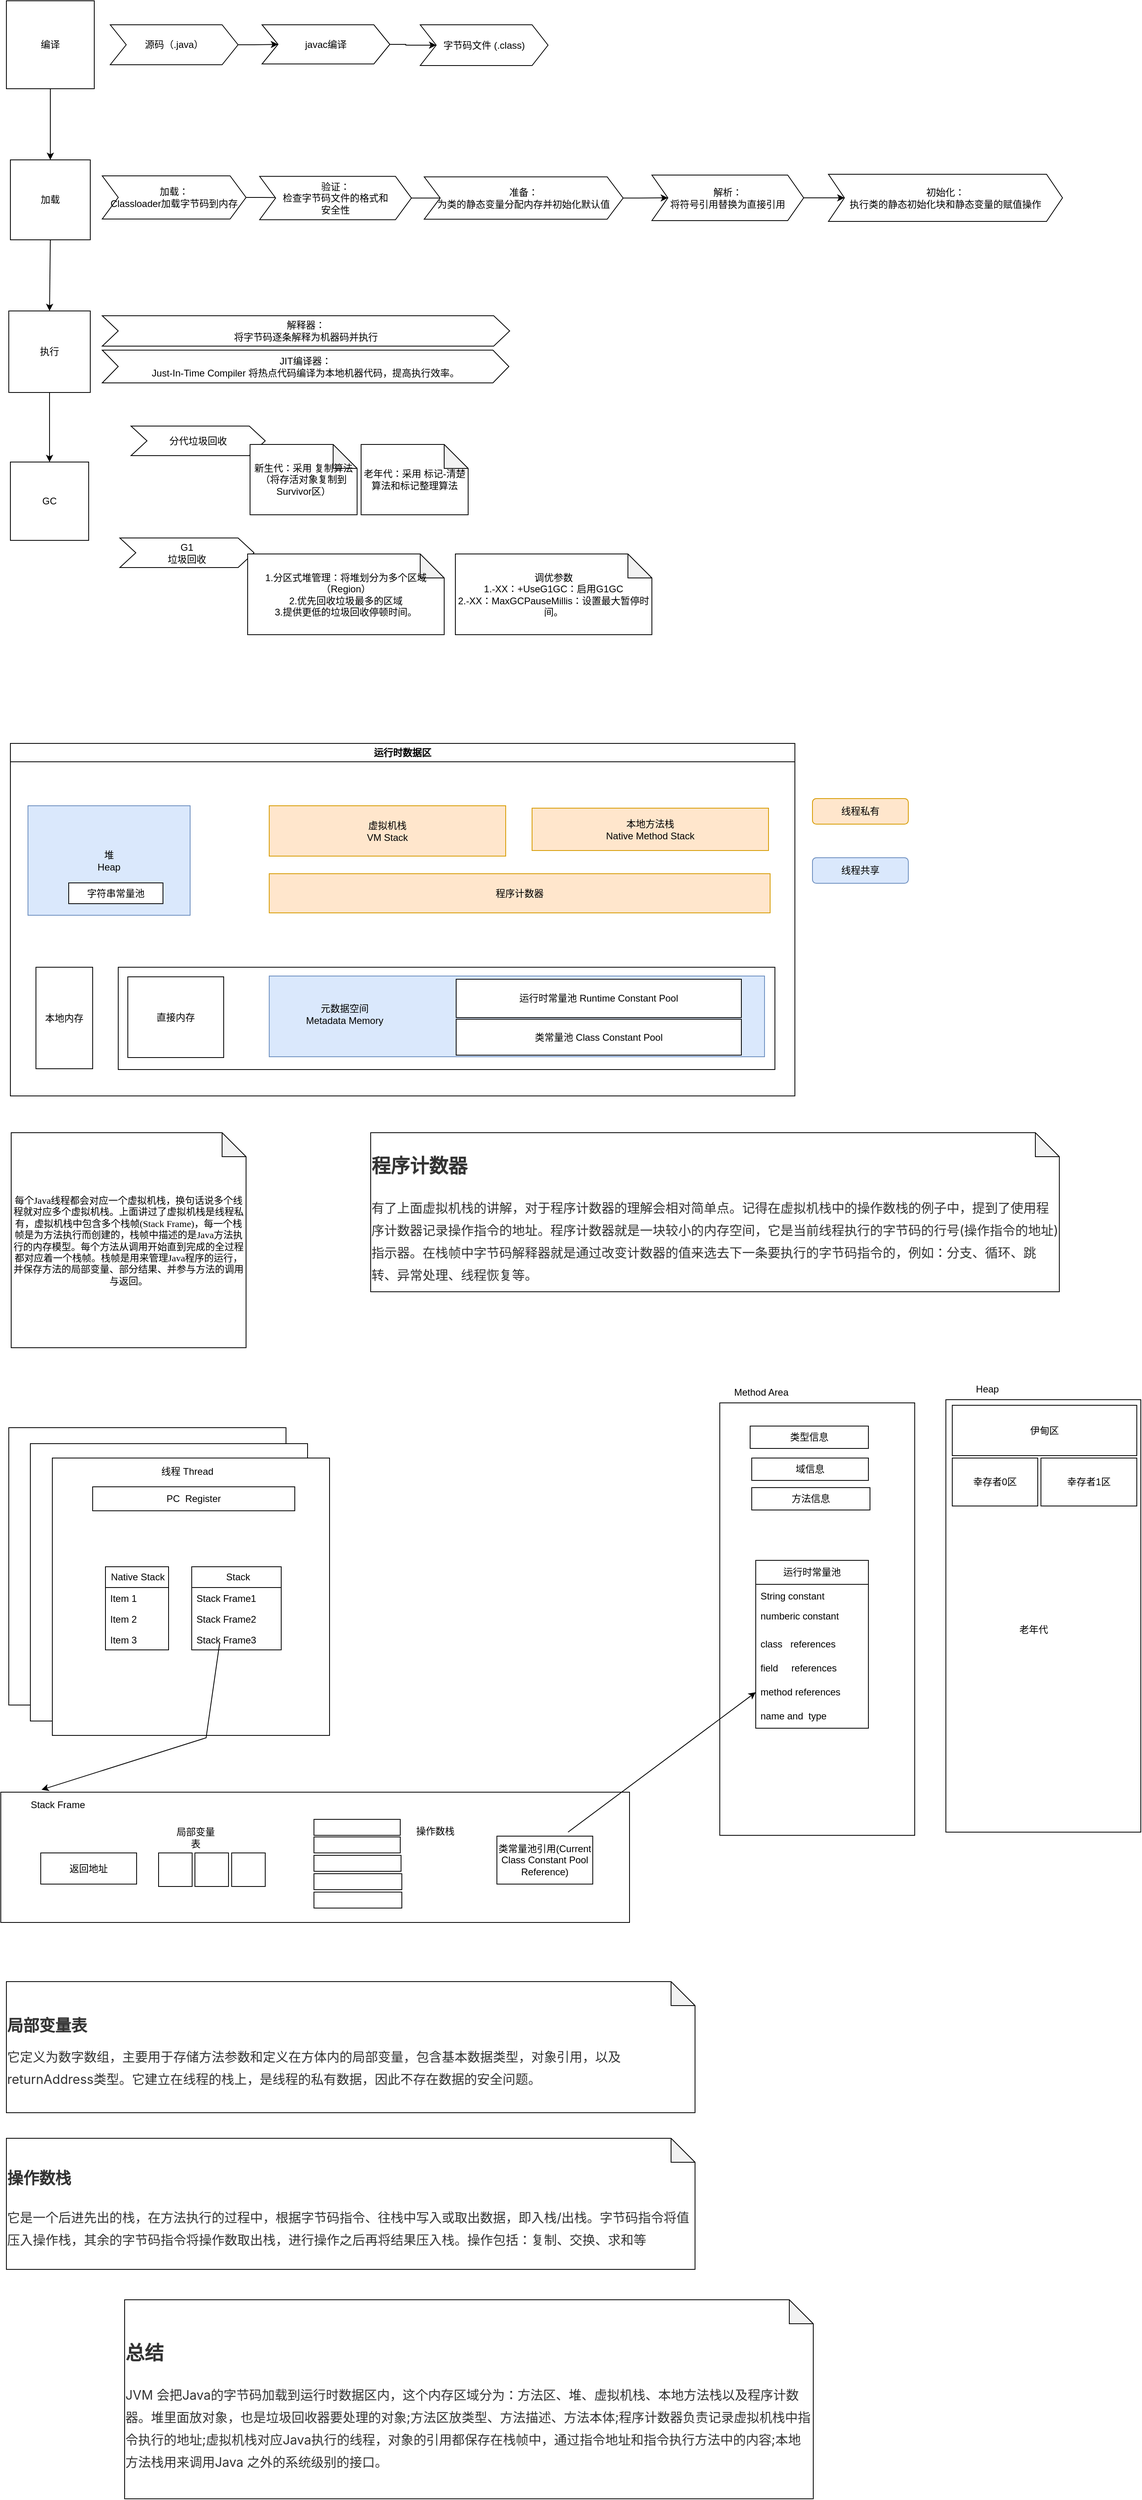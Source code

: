 <mxfile version="22.1.22" type="embed">
  <diagram name="Page-1" id="c4acf3e9-155e-7222-9cf6-157b1a14988f">
    <mxGraphModel dx="2212" dy="1075" grid="0" gridSize="10" guides="1" tooltips="1" connect="1" arrows="1" fold="1" page="1" pageScale="1" pageWidth="3300" pageHeight="4681" background="none" math="0" shadow="0">
      <root>
        <mxCell id="0" />
        <mxCell id="1" parent="0" />
        <mxCell id="2" value="编译" style="whiteSpace=wrap;html=1;aspect=fixed;movable=0;resizable=0;rotatable=0;deletable=0;editable=0;locked=1;connectable=0;" parent="1" vertex="1">
          <mxGeometry x="90" y="80" width="110" height="110" as="geometry" />
        </mxCell>
        <mxCell id="34" value="" style="edgeStyle=orthogonalEdgeStyle;rounded=0;orthogonalLoop=1;jettySize=auto;html=1;movable=0;resizable=0;rotatable=0;deletable=0;editable=0;locked=1;connectable=0;" parent="1" source="5" target="33" edge="1">
          <mxGeometry relative="1" as="geometry" />
        </mxCell>
        <mxCell id="5" value="执行" style="whiteSpace=wrap;html=1;aspect=fixed;movable=0;resizable=0;rotatable=0;deletable=0;editable=0;locked=1;connectable=0;" parent="1" vertex="1">
          <mxGeometry x="93" y="468" width="102" height="102" as="geometry" />
        </mxCell>
        <mxCell id="11" value="" style="endArrow=classic;html=1;rounded=0;exitX=0.5;exitY=1;exitDx=0;exitDy=0;entryX=0.5;entryY=0;entryDx=0;entryDy=0;movable=0;resizable=0;rotatable=0;deletable=0;editable=0;locked=1;connectable=0;" parent="1" source="4" target="5" edge="1">
          <mxGeometry width="50" height="50" relative="1" as="geometry">
            <mxPoint x="200" y="530" as="sourcePoint" />
            <mxPoint x="250" y="480" as="targetPoint" />
          </mxGeometry>
        </mxCell>
        <mxCell id="12" value="" style="edgeStyle=orthogonalEdgeStyle;rounded=0;orthogonalLoop=1;jettySize=auto;html=1;exitX=0.5;exitY=1;exitDx=0;exitDy=0;movable=0;resizable=0;rotatable=0;deletable=0;editable=0;locked=1;connectable=0;" parent="1" source="2" target="4" edge="1">
          <mxGeometry relative="1" as="geometry">
            <mxPoint x="160" y="300" as="sourcePoint" />
            <mxPoint x="160" y="390" as="targetPoint" />
          </mxGeometry>
        </mxCell>
        <mxCell id="4" value="加载" style="whiteSpace=wrap;html=1;aspect=fixed;movable=0;resizable=0;rotatable=0;deletable=0;editable=0;locked=1;connectable=0;" parent="1" vertex="1">
          <mxGeometry x="95" y="279" width="100" height="100" as="geometry" />
        </mxCell>
        <mxCell id="24" value="" style="edgeStyle=orthogonalEdgeStyle;rounded=0;orthogonalLoop=1;jettySize=auto;html=1;movable=0;resizable=0;rotatable=0;deletable=0;editable=0;locked=1;connectable=0;" parent="1" source="13" target="15" edge="1">
          <mxGeometry relative="1" as="geometry" />
        </mxCell>
        <mxCell id="13" value="源码（.java）" style="shape=step;perimeter=stepPerimeter;whiteSpace=wrap;html=1;fixedSize=1;movable=0;resizable=0;rotatable=0;deletable=0;editable=0;locked=1;connectable=0;" parent="1" vertex="1">
          <mxGeometry x="220" y="110" width="160" height="50" as="geometry" />
        </mxCell>
        <mxCell id="26" value="" style="edgeStyle=orthogonalEdgeStyle;rounded=0;orthogonalLoop=1;jettySize=auto;html=1;movable=0;resizable=0;rotatable=0;deletable=0;editable=0;locked=1;connectable=0;" parent="1" source="15" target="16" edge="1">
          <mxGeometry relative="1" as="geometry" />
        </mxCell>
        <mxCell id="15" value="javac编译" style="shape=step;perimeter=stepPerimeter;whiteSpace=wrap;html=1;fixedSize=1;movable=0;resizable=0;rotatable=0;deletable=0;editable=0;locked=1;connectable=0;" parent="1" vertex="1">
          <mxGeometry x="410" y="110" width="160" height="49" as="geometry" />
        </mxCell>
        <mxCell id="16" value="字节码文件 (.class)" style="shape=step;perimeter=stepPerimeter;whiteSpace=wrap;html=1;fixedSize=1;movable=0;resizable=0;rotatable=0;deletable=0;editable=0;locked=1;connectable=0;" parent="1" vertex="1">
          <mxGeometry x="608" y="110" width="160" height="51" as="geometry" />
        </mxCell>
        <mxCell id="27" value="" style="edgeStyle=orthogonalEdgeStyle;rounded=0;orthogonalLoop=1;jettySize=auto;html=1;movable=0;resizable=0;rotatable=0;deletable=0;editable=0;locked=1;connectable=0;" parent="1" source="19" target="20" edge="1">
          <mxGeometry relative="1" as="geometry" />
        </mxCell>
        <mxCell id="19" value="加载：&lt;br&gt;Classloader加载字节码到内存" style="shape=step;perimeter=stepPerimeter;whiteSpace=wrap;html=1;fixedSize=1;movable=0;resizable=0;rotatable=0;deletable=0;editable=0;locked=1;connectable=0;" parent="1" vertex="1">
          <mxGeometry x="210" y="299" width="180" height="54" as="geometry" />
        </mxCell>
        <mxCell id="28" value="" style="edgeStyle=orthogonalEdgeStyle;rounded=0;orthogonalLoop=1;jettySize=auto;html=1;movable=0;resizable=0;rotatable=0;deletable=0;editable=0;locked=1;connectable=0;" parent="1" source="20" target="21" edge="1">
          <mxGeometry relative="1" as="geometry" />
        </mxCell>
        <mxCell id="20" value="验证：&lt;br&gt;检查字节码文件的格式和&lt;br&gt;安全性" style="shape=step;perimeter=stepPerimeter;whiteSpace=wrap;html=1;fixedSize=1;movable=0;resizable=0;rotatable=0;deletable=0;editable=0;locked=1;connectable=0;" parent="1" vertex="1">
          <mxGeometry x="407" y="299.62" width="190" height="54.25" as="geometry" />
        </mxCell>
        <mxCell id="29" value="" style="edgeStyle=orthogonalEdgeStyle;rounded=0;orthogonalLoop=1;jettySize=auto;html=1;movable=0;resizable=0;rotatable=0;deletable=0;editable=0;locked=1;connectable=0;" parent="1" source="21" target="22" edge="1">
          <mxGeometry relative="1" as="geometry" />
        </mxCell>
        <mxCell id="21" value="准备：&lt;br&gt;为类的静态变量分配内存并初始化默认值" style="shape=step;perimeter=stepPerimeter;whiteSpace=wrap;html=1;fixedSize=1;movable=0;resizable=0;rotatable=0;deletable=0;editable=0;locked=1;connectable=0;" parent="1" vertex="1">
          <mxGeometry x="613" y="300.25" width="249" height="53" as="geometry" />
        </mxCell>
        <mxCell id="32" value="" style="edgeStyle=orthogonalEdgeStyle;rounded=0;orthogonalLoop=1;jettySize=auto;html=1;movable=0;resizable=0;rotatable=0;deletable=0;editable=0;locked=1;connectable=0;" parent="1" source="22" target="23" edge="1">
          <mxGeometry relative="1" as="geometry" />
        </mxCell>
        <mxCell id="22" value="解析：&lt;br&gt;将符号引用替换为直接引用" style="shape=step;perimeter=stepPerimeter;whiteSpace=wrap;html=1;fixedSize=1;movable=0;resizable=0;rotatable=0;deletable=0;editable=0;locked=1;connectable=0;" parent="1" vertex="1">
          <mxGeometry x="898" y="298" width="190" height="57" as="geometry" />
        </mxCell>
        <mxCell id="23" value="初始化：&lt;br&gt;执行类的静态初始化块和静态变量的赋值操作" style="shape=step;perimeter=stepPerimeter;whiteSpace=wrap;html=1;fixedSize=1;movable=0;resizable=0;rotatable=0;deletable=0;editable=0;locked=1;connectable=0;" parent="1" vertex="1">
          <mxGeometry x="1119" y="297" width="293" height="59" as="geometry" />
        </mxCell>
        <mxCell id="30" value="解释器：&lt;br&gt;将字节码逐条解释为机器码并执行" style="shape=step;perimeter=stepPerimeter;whiteSpace=wrap;html=1;fixedSize=1;movable=0;resizable=0;rotatable=0;deletable=0;editable=0;locked=1;connectable=0;" parent="1" vertex="1">
          <mxGeometry x="210" y="474" width="510" height="38" as="geometry" />
        </mxCell>
        <mxCell id="31" value="JIT编译器：&lt;br&gt;Just-In-Time Compiler 将热点代码编译为本地机器代码，提高执行效率。" style="shape=step;perimeter=stepPerimeter;whiteSpace=wrap;html=1;fixedSize=1;movable=0;resizable=0;rotatable=0;deletable=0;editable=0;locked=1;connectable=0;" parent="1" vertex="1">
          <mxGeometry x="210" y="517" width="509" height="41" as="geometry" />
        </mxCell>
        <mxCell id="33" value="GC" style="whiteSpace=wrap;html=1;aspect=fixed;movable=0;resizable=0;rotatable=0;deletable=0;editable=0;locked=1;connectable=0;" parent="1" vertex="1">
          <mxGeometry x="95" y="657" width="98" height="98" as="geometry" />
        </mxCell>
        <mxCell id="35" value="分代垃圾回收" style="shape=step;perimeter=stepPerimeter;whiteSpace=wrap;html=1;fixedSize=1;movable=0;resizable=0;rotatable=0;deletable=0;editable=0;locked=1;connectable=0;" parent="1" vertex="1">
          <mxGeometry x="246" y="612" width="168" height="37" as="geometry" />
        </mxCell>
        <mxCell id="36" value="G1&lt;br&gt;垃圾回收" style="shape=step;perimeter=stepPerimeter;whiteSpace=wrap;html=1;fixedSize=1;movable=0;resizable=0;rotatable=0;deletable=0;editable=0;locked=1;connectable=0;" parent="1" vertex="1">
          <mxGeometry x="232" y="752" width="168" height="37" as="geometry" />
        </mxCell>
        <mxCell id="37" value="新生代：采用 复制算法（将存活对象复制到Survivor区）&lt;br&gt;" style="shape=note;whiteSpace=wrap;html=1;backgroundOutline=1;darkOpacity=0.05;movable=0;resizable=0;rotatable=0;deletable=0;editable=0;locked=1;connectable=0;" parent="1" vertex="1">
          <mxGeometry x="395" y="635" width="134" height="88" as="geometry" />
        </mxCell>
        <mxCell id="38" value="老年代：采用 标记-清楚算法和标记整理算法" style="shape=note;whiteSpace=wrap;html=1;backgroundOutline=1;darkOpacity=0.05;movable=0;resizable=0;rotatable=0;deletable=0;editable=0;locked=1;connectable=0;" parent="1" vertex="1">
          <mxGeometry x="534" y="635" width="134" height="88" as="geometry" />
        </mxCell>
        <mxCell id="45" value="1.分区式堆管理：将堆划分为多个区域（Region）&lt;br&gt;2.优先回收垃圾最多的区域&lt;br&gt;3.提供更低的垃圾回收停顿时间。&lt;br&gt;" style="shape=note;whiteSpace=wrap;html=1;backgroundOutline=1;darkOpacity=0.05;movable=0;resizable=0;rotatable=0;deletable=0;editable=0;locked=1;connectable=0;" parent="1" vertex="1">
          <mxGeometry x="392" y="772" width="246" height="101" as="geometry" />
        </mxCell>
        <mxCell id="46" value="调优参数&lt;br&gt;1.-XX：+UseG1GC：启用G1GC&lt;br&gt;2.-XX：MaxGCPauseMillis：设置最大暂停时间。" style="shape=note;whiteSpace=wrap;html=1;backgroundOutline=1;darkOpacity=0.05;movable=0;resizable=0;rotatable=0;deletable=0;editable=0;locked=1;connectable=0;" parent="1" vertex="1">
          <mxGeometry x="652" y="772" width="246" height="101" as="geometry" />
        </mxCell>
        <mxCell id="54" value="运行时数据区" style="swimlane;whiteSpace=wrap;html=1;movable=0;resizable=0;rotatable=0;deletable=0;editable=0;locked=1;connectable=0;" vertex="1" parent="1">
          <mxGeometry x="95" y="1009" width="982" height="441" as="geometry" />
        </mxCell>
        <mxCell id="57" value="虚拟机栈&lt;br style=&quot;border-color: var(--border-color);&quot;&gt;VM Stack" style="rounded=0;whiteSpace=wrap;html=1;movable=0;resizable=0;rotatable=0;deletable=0;editable=0;locked=1;connectable=0;fillColor=#ffe6cc;strokeColor=#d79b00;" vertex="1" parent="54">
          <mxGeometry x="324" y="78" width="296" height="63" as="geometry" />
        </mxCell>
        <mxCell id="59" value="本地方法栈&lt;br style=&quot;border-color: var(--border-color);&quot;&gt;Native Method Stack" style="rounded=0;whiteSpace=wrap;html=1;movable=0;resizable=0;rotatable=0;deletable=0;editable=0;locked=1;connectable=0;fillColor=#ffe6cc;strokeColor=#d79b00;" vertex="1" parent="54">
          <mxGeometry x="653" y="81" width="296" height="53" as="geometry" />
        </mxCell>
        <mxCell id="61" value="程序计数器" style="rounded=0;whiteSpace=wrap;html=1;movable=0;resizable=0;rotatable=0;deletable=0;editable=0;locked=1;connectable=0;fillColor=#ffe6cc;strokeColor=#d79b00;" vertex="1" parent="54">
          <mxGeometry x="324" y="163" width="627" height="49" as="geometry" />
        </mxCell>
        <mxCell id="102" value="堆&lt;br&gt;Heap" style="rounded=0;whiteSpace=wrap;html=1;movable=0;resizable=0;rotatable=0;deletable=0;editable=0;locked=1;connectable=0;fillColor=#dae8fc;strokeColor=#6c8ebf;" vertex="1" parent="54">
          <mxGeometry x="22" y="78" width="203" height="137" as="geometry" />
        </mxCell>
        <mxCell id="101" value="字符串常量池" style="rounded=0;whiteSpace=wrap;html=1;movable=0;resizable=0;rotatable=0;deletable=0;editable=0;locked=1;connectable=0;" vertex="1" parent="54">
          <mxGeometry x="73" y="174.5" width="118" height="26" as="geometry" />
        </mxCell>
        <mxCell id="106" value="本地内存" style="rounded=0;whiteSpace=wrap;html=1;movable=0;resizable=0;rotatable=0;deletable=0;editable=0;locked=1;connectable=0;" vertex="1" parent="54">
          <mxGeometry x="32" y="280" width="71" height="127" as="geometry" />
        </mxCell>
        <mxCell id="107" value="" style="rounded=0;whiteSpace=wrap;html=1;movable=0;resizable=0;rotatable=0;deletable=0;editable=0;locked=1;connectable=0;" vertex="1" parent="54">
          <mxGeometry x="135" y="280" width="822" height="128" as="geometry" />
        </mxCell>
        <mxCell id="108" value="直接内存" style="rounded=0;whiteSpace=wrap;html=1;movable=0;resizable=0;rotatable=0;deletable=0;editable=0;locked=1;connectable=0;" vertex="1" parent="54">
          <mxGeometry x="147" y="292" width="120" height="101" as="geometry" />
        </mxCell>
        <mxCell id="109" value="" style="rounded=0;whiteSpace=wrap;html=1;movable=0;resizable=0;rotatable=0;deletable=0;editable=0;locked=1;connectable=0;fillColor=#dae8fc;strokeColor=#6c8ebf;" vertex="1" parent="54">
          <mxGeometry x="324" y="291" width="620" height="101" as="geometry" />
        </mxCell>
        <mxCell id="110" value="元数据空间&lt;br&gt;Metadata Memory" style="text;strokeColor=none;align=center;fillColor=none;html=1;verticalAlign=middle;whiteSpace=wrap;rounded=0;movable=0;resizable=0;rotatable=0;deletable=0;editable=0;locked=1;connectable=0;" vertex="1" parent="54">
          <mxGeometry x="353" y="322" width="131" height="33" as="geometry" />
        </mxCell>
        <mxCell id="111" value="运行时常量池 Runtime Constant Pool" style="rounded=0;whiteSpace=wrap;html=1;movable=0;resizable=0;rotatable=0;deletable=0;editable=0;locked=1;connectable=0;" vertex="1" parent="54">
          <mxGeometry x="558" y="295" width="357" height="48" as="geometry" />
        </mxCell>
        <mxCell id="112" value="类常量池 Class Constant Pool&lt;br&gt;" style="rounded=0;whiteSpace=wrap;html=1;movable=0;resizable=0;rotatable=0;deletable=0;editable=0;locked=1;connectable=0;" vertex="1" parent="54">
          <mxGeometry x="558" y="345" width="357" height="45" as="geometry" />
        </mxCell>
        <mxCell id="113" value="线程私有" style="rounded=1;whiteSpace=wrap;html=1;fillColor=#ffe6cc;strokeColor=#d79b00;movable=0;resizable=0;rotatable=0;deletable=0;editable=0;locked=1;connectable=0;" vertex="1" parent="1">
          <mxGeometry x="1099" y="1078" width="120" height="32" as="geometry" />
        </mxCell>
        <mxCell id="114" value="线程共享" style="rounded=1;whiteSpace=wrap;html=1;fillColor=#dae8fc;strokeColor=#6c8ebf;movable=0;resizable=0;rotatable=0;deletable=0;editable=0;locked=1;connectable=0;" vertex="1" parent="1">
          <mxGeometry x="1099" y="1152" width="120" height="32" as="geometry" />
        </mxCell>
        <mxCell id="115" value="&lt;font face=&quot;Tahoma&quot;&gt;每个Java线程都会对应一个虚拟机栈，换句话说多个线程就对应多个虚拟机栈。上面讲过了虚拟机栈是线程私有，虚拟机栈中包含多个栈帧(Stack Frame)，每一个栈帧是为方法执行而创建的，栈帧中描述的是Java方法执行的内存模型。每个方法从调用开始直到完成的全过程都对应着一个栈帧。栈帧是用来管理Java程序的运行，并保存方法的局部变量、部分结果、并参与方法的调用与返回。&lt;/font&gt;" style="shape=note;whiteSpace=wrap;html=1;backgroundOutline=1;darkOpacity=0.05;movable=0;resizable=0;rotatable=0;deletable=0;editable=0;locked=1;connectable=0;" vertex="1" parent="1">
          <mxGeometry x="96" y="1496" width="294" height="269" as="geometry" />
        </mxCell>
        <mxCell id="127" value="" style="whiteSpace=wrap;html=1;aspect=fixed;movable=0;resizable=0;rotatable=0;deletable=0;editable=0;locked=1;connectable=0;" vertex="1" parent="1">
          <mxGeometry x="93" y="1865" width="347" height="347" as="geometry" />
        </mxCell>
        <mxCell id="129" value="" style="whiteSpace=wrap;html=1;aspect=fixed;movable=0;resizable=0;rotatable=0;deletable=0;editable=0;locked=1;connectable=0;" vertex="1" parent="1">
          <mxGeometry x="120" y="1885" width="347" height="347" as="geometry" />
        </mxCell>
        <mxCell id="130" value="" style="whiteSpace=wrap;html=1;aspect=fixed;movable=0;resizable=0;rotatable=0;deletable=0;editable=0;locked=1;connectable=0;" vertex="1" parent="1">
          <mxGeometry x="147.5" y="1903" width="347" height="347" as="geometry" />
        </mxCell>
        <mxCell id="131" value="线程 Thread" style="text;strokeColor=none;align=center;fillColor=none;html=1;verticalAlign=middle;whiteSpace=wrap;rounded=0;movable=0;resizable=0;rotatable=0;deletable=0;editable=0;locked=1;connectable=0;" vertex="1" parent="1">
          <mxGeometry x="238" y="1891" width="156.5" height="58" as="geometry" />
        </mxCell>
        <mxCell id="132" value="PC&amp;nbsp; Register" style="rounded=0;whiteSpace=wrap;html=1;movable=0;resizable=0;rotatable=0;deletable=0;editable=0;locked=1;connectable=0;" vertex="1" parent="1">
          <mxGeometry x="198" y="1939" width="253" height="30" as="geometry" />
        </mxCell>
        <mxCell id="133" value="Native Stack" style="swimlane;fontStyle=0;childLayout=stackLayout;horizontal=1;startSize=26;fillColor=none;horizontalStack=0;resizeParent=1;resizeParentMax=0;resizeLast=0;collapsible=1;marginBottom=0;html=1;movable=0;resizable=0;rotatable=0;deletable=0;editable=0;locked=1;connectable=0;" vertex="1" parent="1">
          <mxGeometry x="214" y="2039" width="79" height="104" as="geometry" />
        </mxCell>
        <mxCell id="134" value="Item 1" style="text;strokeColor=none;fillColor=none;align=left;verticalAlign=top;spacingLeft=4;spacingRight=4;overflow=hidden;rotatable=0;points=[[0,0.5],[1,0.5]];portConstraint=eastwest;whiteSpace=wrap;html=1;movable=0;resizable=0;deletable=0;editable=0;locked=1;connectable=0;" vertex="1" parent="133">
          <mxGeometry y="26" width="79" height="26" as="geometry" />
        </mxCell>
        <mxCell id="135" value="Item 2" style="text;strokeColor=none;fillColor=none;align=left;verticalAlign=top;spacingLeft=4;spacingRight=4;overflow=hidden;rotatable=0;points=[[0,0.5],[1,0.5]];portConstraint=eastwest;whiteSpace=wrap;html=1;movable=0;resizable=0;deletable=0;editable=0;locked=1;connectable=0;" vertex="1" parent="133">
          <mxGeometry y="52" width="79" height="26" as="geometry" />
        </mxCell>
        <mxCell id="136" value="Item 3" style="text;strokeColor=none;fillColor=none;align=left;verticalAlign=top;spacingLeft=4;spacingRight=4;overflow=hidden;rotatable=0;points=[[0,0.5],[1,0.5]];portConstraint=eastwest;whiteSpace=wrap;html=1;movable=0;resizable=0;deletable=0;editable=0;locked=1;connectable=0;" vertex="1" parent="133">
          <mxGeometry y="78" width="79" height="26" as="geometry" />
        </mxCell>
        <mxCell id="137" value="&amp;nbsp;Stack" style="swimlane;fontStyle=0;childLayout=stackLayout;horizontal=1;startSize=26;fillColor=none;horizontalStack=0;resizeParent=1;resizeParentMax=0;resizeLast=0;collapsible=1;marginBottom=0;html=1;movable=0;resizable=0;rotatable=0;deletable=0;editable=0;locked=1;connectable=0;" vertex="1" parent="1">
          <mxGeometry x="322" y="2039" width="112" height="104" as="geometry" />
        </mxCell>
        <mxCell id="138" value="Stack Frame1" style="text;strokeColor=none;fillColor=none;align=left;verticalAlign=top;spacingLeft=4;spacingRight=4;overflow=hidden;rotatable=0;points=[[0,0.5],[1,0.5]];portConstraint=eastwest;whiteSpace=wrap;html=1;movable=0;resizable=0;deletable=0;editable=0;locked=1;connectable=0;" vertex="1" parent="137">
          <mxGeometry y="26" width="112" height="26" as="geometry" />
        </mxCell>
        <mxCell id="139" value="Stack Frame2" style="text;strokeColor=none;fillColor=none;align=left;verticalAlign=top;spacingLeft=4;spacingRight=4;overflow=hidden;rotatable=0;points=[[0,0.5],[1,0.5]];portConstraint=eastwest;whiteSpace=wrap;html=1;movable=0;resizable=0;deletable=0;editable=0;locked=1;connectable=0;" vertex="1" parent="137">
          <mxGeometry y="52" width="112" height="26" as="geometry" />
        </mxCell>
        <mxCell id="140" value="Stack Frame3" style="text;strokeColor=none;fillColor=none;align=left;verticalAlign=top;spacingLeft=4;spacingRight=4;overflow=hidden;rotatable=0;points=[[0,0.5],[1,0.5]];portConstraint=eastwest;whiteSpace=wrap;html=1;movable=0;resizable=0;deletable=0;editable=0;locked=1;connectable=0;" vertex="1" parent="137">
          <mxGeometry y="78" width="112" height="26" as="geometry" />
        </mxCell>
        <mxCell id="141" value="" style="rounded=0;whiteSpace=wrap;html=1;movable=0;resizable=0;rotatable=0;deletable=0;editable=0;locked=1;connectable=0;" vertex="1" parent="1">
          <mxGeometry x="83" y="2321" width="787" height="163" as="geometry" />
        </mxCell>
        <mxCell id="142" value="返回地址" style="rounded=0;whiteSpace=wrap;html=1;movable=0;resizable=0;rotatable=0;deletable=0;editable=0;locked=1;connectable=0;" vertex="1" parent="1">
          <mxGeometry x="133" y="2397" width="120" height="39" as="geometry" />
        </mxCell>
        <mxCell id="143" value="Stack Frame" style="text;strokeColor=none;align=center;fillColor=none;html=1;verticalAlign=middle;whiteSpace=wrap;rounded=0;movable=0;resizable=0;rotatable=0;deletable=0;editable=0;locked=1;connectable=0;" vertex="1" parent="1">
          <mxGeometry x="93" y="2323" width="123" height="28" as="geometry" />
        </mxCell>
        <mxCell id="149" value="" style="rounded=0;whiteSpace=wrap;html=1;movable=0;resizable=0;rotatable=0;deletable=0;editable=0;locked=1;connectable=0;" vertex="1" parent="1">
          <mxGeometry x="475" y="2355" width="108" height="20" as="geometry" />
        </mxCell>
        <mxCell id="150" value="" style="rounded=0;whiteSpace=wrap;html=1;movable=0;resizable=0;rotatable=0;deletable=0;editable=0;locked=1;connectable=0;" vertex="1" parent="1">
          <mxGeometry x="475" y="2377" width="108" height="20" as="geometry" />
        </mxCell>
        <mxCell id="151" value="" style="rounded=0;whiteSpace=wrap;html=1;movable=0;resizable=0;rotatable=0;deletable=0;editable=0;locked=1;connectable=0;" vertex="1" parent="1">
          <mxGeometry x="475" y="2400" width="109" height="20" as="geometry" />
        </mxCell>
        <mxCell id="152" value="" style="rounded=0;whiteSpace=wrap;html=1;movable=0;resizable=0;rotatable=0;deletable=0;editable=0;locked=1;connectable=0;" vertex="1" parent="1">
          <mxGeometry x="475" y="2423" width="110" height="20" as="geometry" />
        </mxCell>
        <mxCell id="153" value="" style="rounded=0;whiteSpace=wrap;html=1;movable=0;resizable=0;rotatable=0;deletable=0;editable=0;locked=1;connectable=0;" vertex="1" parent="1">
          <mxGeometry x="475" y="2446" width="110" height="20" as="geometry" />
        </mxCell>
        <mxCell id="154" value="操作数栈" style="text;strokeColor=none;align=center;fillColor=none;html=1;verticalAlign=middle;whiteSpace=wrap;rounded=0;movable=0;resizable=0;rotatable=0;deletable=0;editable=0;locked=1;connectable=0;" vertex="1" parent="1">
          <mxGeometry x="597" y="2355" width="60" height="30" as="geometry" />
        </mxCell>
        <mxCell id="155" value="" style="whiteSpace=wrap;html=1;aspect=fixed;movable=0;resizable=0;rotatable=0;deletable=0;editable=0;locked=1;connectable=0;" vertex="1" parent="1">
          <mxGeometry x="280.5" y="2397" width="42" height="42" as="geometry" />
        </mxCell>
        <mxCell id="156" value="" style="whiteSpace=wrap;html=1;aspect=fixed;movable=0;resizable=0;rotatable=0;deletable=0;editable=0;locked=1;connectable=0;" vertex="1" parent="1">
          <mxGeometry x="326" y="2397" width="42" height="42" as="geometry" />
        </mxCell>
        <mxCell id="157" value="" style="whiteSpace=wrap;html=1;aspect=fixed;movable=0;resizable=0;rotatable=0;deletable=0;editable=0;locked=1;connectable=0;" vertex="1" parent="1">
          <mxGeometry x="372" y="2397" width="42" height="42" as="geometry" />
        </mxCell>
        <mxCell id="158" value="局部变量表" style="text;strokeColor=none;align=center;fillColor=none;html=1;verticalAlign=middle;whiteSpace=wrap;rounded=0;movable=0;resizable=0;rotatable=0;deletable=0;editable=0;locked=1;connectable=0;" vertex="1" parent="1">
          <mxGeometry x="297" y="2363" width="60" height="30" as="geometry" />
        </mxCell>
        <mxCell id="159" value="类常量池引用(Current Class Constant Pool Reference)" style="rounded=0;whiteSpace=wrap;html=1;movable=0;resizable=0;rotatable=0;deletable=0;editable=0;locked=1;connectable=0;" vertex="1" parent="1">
          <mxGeometry x="704" y="2376" width="120" height="60" as="geometry" />
        </mxCell>
        <mxCell id="161" value="" style="rounded=0;whiteSpace=wrap;html=1;movable=0;resizable=0;rotatable=0;deletable=0;editable=0;locked=1;connectable=0;" vertex="1" parent="1">
          <mxGeometry x="983" y="1834" width="244" height="541" as="geometry" />
        </mxCell>
        <mxCell id="162" value="Method Area" style="text;strokeColor=none;align=center;fillColor=none;html=1;verticalAlign=middle;whiteSpace=wrap;rounded=0;movable=0;resizable=0;rotatable=0;deletable=0;editable=0;locked=1;connectable=0;" vertex="1" parent="1">
          <mxGeometry x="982" y="1809" width="106" height="23" as="geometry" />
        </mxCell>
        <mxCell id="164" value="" style="rounded=0;whiteSpace=wrap;html=1;movable=0;resizable=0;rotatable=0;deletable=0;editable=0;locked=1;connectable=0;" vertex="1" parent="1">
          <mxGeometry x="1266" y="1830" width="244" height="541" as="geometry" />
        </mxCell>
        <mxCell id="165" value="Heap" style="text;strokeColor=none;align=center;fillColor=none;html=1;verticalAlign=middle;whiteSpace=wrap;rounded=0;movable=0;resizable=0;rotatable=0;deletable=0;editable=0;locked=1;connectable=0;" vertex="1" parent="1">
          <mxGeometry x="1265" y="1805" width="106" height="23" as="geometry" />
        </mxCell>
        <mxCell id="166" value="类型信息" style="rounded=0;whiteSpace=wrap;html=1;movable=0;resizable=0;rotatable=0;deletable=0;editable=0;locked=1;connectable=0;" vertex="1" parent="1">
          <mxGeometry x="1021" y="1863" width="148" height="28" as="geometry" />
        </mxCell>
        <mxCell id="167" value="域信息" style="rounded=0;whiteSpace=wrap;html=1;movable=0;resizable=0;rotatable=0;deletable=0;editable=0;locked=1;connectable=0;" vertex="1" parent="1">
          <mxGeometry x="1023" y="1903" width="146" height="28" as="geometry" />
        </mxCell>
        <mxCell id="168" value="方法信息" style="rounded=0;whiteSpace=wrap;html=1;movable=0;resizable=0;rotatable=0;deletable=0;editable=0;locked=1;connectable=0;" vertex="1" parent="1">
          <mxGeometry x="1023" y="1940" width="148" height="28" as="geometry" />
        </mxCell>
        <mxCell id="170" value="运行时常量池" style="swimlane;fontStyle=0;childLayout=stackLayout;horizontal=1;startSize=30;horizontalStack=0;resizeParent=1;resizeParentMax=0;resizeLast=0;collapsible=1;marginBottom=0;whiteSpace=wrap;html=1;movable=0;resizable=0;rotatable=0;deletable=0;editable=0;locked=1;connectable=0;" vertex="1" parent="1">
          <mxGeometry x="1028" y="2031" width="141" height="210" as="geometry" />
        </mxCell>
        <mxCell id="171" value="String constant&lt;span style=&quot;white-space: pre;&quot;&gt;&#x9;&lt;/span&gt;" style="text;strokeColor=none;fillColor=none;align=left;verticalAlign=middle;spacingLeft=4;spacingRight=4;overflow=hidden;points=[[0,0.5],[1,0.5]];portConstraint=eastwest;rotatable=0;whiteSpace=wrap;html=1;movable=0;resizable=0;deletable=0;editable=0;locked=1;connectable=0;" vertex="1" parent="170">
          <mxGeometry y="30" width="141" height="30" as="geometry" />
        </mxCell>
        <mxCell id="172" value="numberic constant&lt;br&gt;&lt;br&gt;" style="text;strokeColor=none;fillColor=none;align=left;verticalAlign=middle;spacingLeft=4;spacingRight=4;overflow=hidden;points=[[0,0.5],[1,0.5]];portConstraint=eastwest;rotatable=0;whiteSpace=wrap;html=1;movable=0;resizable=0;deletable=0;editable=0;locked=1;connectable=0;" vertex="1" parent="170">
          <mxGeometry y="60" width="141" height="30" as="geometry" />
        </mxCell>
        <mxCell id="173" value="class&amp;nbsp; &amp;nbsp;references" style="text;strokeColor=none;fillColor=none;align=left;verticalAlign=middle;spacingLeft=4;spacingRight=4;overflow=hidden;points=[[0,0.5],[1,0.5]];portConstraint=eastwest;rotatable=0;whiteSpace=wrap;html=1;movable=0;resizable=0;deletable=0;editable=0;locked=1;connectable=0;" vertex="1" parent="170">
          <mxGeometry y="90" width="141" height="30" as="geometry" />
        </mxCell>
        <mxCell id="174" value="field&amp;nbsp; &amp;nbsp; &amp;nbsp;references" style="text;strokeColor=none;fillColor=none;align=left;verticalAlign=middle;spacingLeft=4;spacingRight=4;overflow=hidden;points=[[0,0.5],[1,0.5]];portConstraint=eastwest;rotatable=0;whiteSpace=wrap;html=1;movable=0;resizable=0;deletable=0;editable=0;locked=1;connectable=0;" vertex="1" parent="170">
          <mxGeometry y="120" width="141" height="30" as="geometry" />
        </mxCell>
        <mxCell id="175" value="method references" style="text;strokeColor=none;fillColor=none;align=left;verticalAlign=middle;spacingLeft=4;spacingRight=4;overflow=hidden;points=[[0,0.5],[1,0.5]];portConstraint=eastwest;rotatable=0;whiteSpace=wrap;html=1;movable=0;resizable=0;deletable=0;editable=0;locked=1;connectable=0;" vertex="1" parent="170">
          <mxGeometry y="150" width="141" height="30" as="geometry" />
        </mxCell>
        <mxCell id="176" value="name and&amp;nbsp; type" style="text;strokeColor=none;fillColor=none;align=left;verticalAlign=middle;spacingLeft=4;spacingRight=4;overflow=hidden;points=[[0,0.5],[1,0.5]];portConstraint=eastwest;rotatable=0;whiteSpace=wrap;html=1;movable=0;resizable=0;deletable=0;editable=0;locked=1;connectable=0;" vertex="1" parent="170">
          <mxGeometry y="180" width="141" height="30" as="geometry" />
        </mxCell>
        <mxCell id="177" value="伊甸区" style="rounded=0;whiteSpace=wrap;html=1;movable=0;resizable=0;rotatable=0;deletable=0;editable=0;locked=1;connectable=0;" vertex="1" parent="1">
          <mxGeometry x="1274" y="1837" width="231" height="63" as="geometry" />
        </mxCell>
        <mxCell id="178" value="幸存者0区" style="rounded=0;whiteSpace=wrap;html=1;movable=0;resizable=0;rotatable=0;deletable=0;editable=0;locked=1;connectable=0;" vertex="1" parent="1">
          <mxGeometry x="1274" y="1903" width="107" height="60" as="geometry" />
        </mxCell>
        <mxCell id="179" value="幸存者1区" style="rounded=0;whiteSpace=wrap;html=1;movable=0;resizable=0;rotatable=0;deletable=0;editable=0;locked=1;connectable=0;" vertex="1" parent="1">
          <mxGeometry x="1385" y="1903" width="120" height="60" as="geometry" />
        </mxCell>
        <mxCell id="180" value="老年代" style="text;strokeColor=none;align=center;fillColor=none;html=1;verticalAlign=middle;whiteSpace=wrap;rounded=0;movable=0;resizable=0;rotatable=0;deletable=0;editable=0;locked=1;connectable=0;" vertex="1" parent="1">
          <mxGeometry x="1346" y="2103" width="60" height="30" as="geometry" />
        </mxCell>
        <mxCell id="182" value="" style="endArrow=classic;html=1;rounded=0;movable=0;resizable=0;rotatable=0;deletable=0;editable=0;locked=1;connectable=0;" edge="1" parent="1">
          <mxGeometry width="50" height="50" relative="1" as="geometry">
            <mxPoint x="357" y="2134" as="sourcePoint" />
            <mxPoint x="134" y="2318" as="targetPoint" />
            <Array as="points">
              <mxPoint x="340" y="2253" />
            </Array>
          </mxGeometry>
        </mxCell>
        <mxCell id="183" value="" style="endArrow=classic;html=1;rounded=0;entryX=0;entryY=0.5;entryDx=0;entryDy=0;movable=0;resizable=0;rotatable=0;deletable=0;editable=0;locked=1;connectable=0;" edge="1" parent="1" target="175">
          <mxGeometry width="50" height="50" relative="1" as="geometry">
            <mxPoint x="793" y="2371" as="sourcePoint" />
            <mxPoint x="958" y="2150" as="targetPoint" />
          </mxGeometry>
        </mxCell>
        <mxCell id="185" value="&lt;h4 style=&quot;margin: 1em 0px 0.4em; padding: 0px; color: rgb(51, 51, 51); font-family: -apple-system, BlinkMacSystemFont, &amp;quot;Helvetica Neue&amp;quot;, Helvetica, &amp;quot;Segoe UI&amp;quot;, Arial, Roboto, &amp;quot;PingFang SC&amp;quot;, &amp;quot;Hiragino Sans GB&amp;quot;, &amp;quot;Microsoft Yahei&amp;quot;, sans-serif; text-align: start; line-height: 1.5 !important; font-size: 20px !important;&quot; id=&quot;hdf2c2dd-GY22gMCQ&quot; data-id=&quot;hdf2c2dd-GY22gMCQ&quot;&gt;局部变量表&lt;/h4&gt;&lt;p style=&quot;margin: 0.6em 0px; padding: 0px; font-size: 16px; color: rgb(51, 51, 51); font-family: -apple-system, BlinkMacSystemFont, &amp;quot;Helvetica Neue&amp;quot;, Helvetica, &amp;quot;Segoe UI&amp;quot;, Arial, Roboto, &amp;quot;PingFang SC&amp;quot;, &amp;quot;Hiragino Sans GB&amp;quot;, &amp;quot;Microsoft Yahei&amp;quot;, sans-serif; text-align: start; line-height: 1.75 !important;&quot; data-id=&quot;pd157317-ImOWwAZN&quot;&gt;它定义为数字数组，主要用于存储方法参数和定义在方体内的局部变量，包含基本数据类型，对象引用，以及returnAddress类型。它建立在线程的栈上，是线程的私有数据，因此不存在数据的安全问题。&lt;/p&gt;" style="shape=note;whiteSpace=wrap;html=1;backgroundOutline=1;darkOpacity=0.05;movable=0;resizable=0;rotatable=0;deletable=0;editable=0;locked=1;connectable=0;" vertex="1" parent="1">
          <mxGeometry x="90" y="2558" width="862" height="164" as="geometry" />
        </mxCell>
        <mxCell id="186" value="&lt;h4 style=&quot;margin: 1em 0px 0.4em; padding: 0px; color: rgb(51, 51, 51); font-family: -apple-system, BlinkMacSystemFont, &amp;quot;Helvetica Neue&amp;quot;, Helvetica, &amp;quot;Segoe UI&amp;quot;, Arial, Roboto, &amp;quot;PingFang SC&amp;quot;, &amp;quot;Hiragino Sans GB&amp;quot;, &amp;quot;Microsoft Yahei&amp;quot;, sans-serif; text-align: start; line-height: 1.5 !important; font-size: 20px !important;&quot; id=&quot;hdf2c2dd-794Rm9o8&quot; data-id=&quot;hdf2c2dd-794Rm9o8&quot;&gt;操作数栈&lt;/h4&gt;&lt;h4 style=&quot;margin: 1em 0px 0.4em; padding: 0px; color: rgb(51, 51, 51); font-family: -apple-system, BlinkMacSystemFont, &amp;quot;Helvetica Neue&amp;quot;, Helvetica, &amp;quot;Segoe UI&amp;quot;, Arial, Roboto, &amp;quot;PingFang SC&amp;quot;, &amp;quot;Hiragino Sans GB&amp;quot;, &amp;quot;Microsoft Yahei&amp;quot;, sans-serif; text-align: start; line-height: 1.5 !important; font-size: 20px !important;&quot; id=&quot;hdf2c2dd-GY22gMCQ&quot; data-id=&quot;hdf2c2dd-GY22gMCQ&quot;&gt;&lt;p style=&quot;margin: 0.6em 0px; padding: 0px; font-size: 16px; font-weight: 400; line-height: 1.75 !important;&quot; data-id=&quot;pd157317-eVa0Rrqp&quot;&gt;它是一个后进先出的栈，在方法执行的过程中，根据字节码指令、往栈中写入或取出数据，即入栈/出栈。字节码指令将值压入操作栈，其余的字节码指令将操作数取出栈，进行操作之后再将结果压入栈。操作包括：复制、交换、求和等&lt;/p&gt;&lt;/h4&gt;" style="shape=note;whiteSpace=wrap;html=1;backgroundOutline=1;darkOpacity=0.05;movable=1;resizable=1;rotatable=1;deletable=1;editable=1;locked=0;connectable=1;" vertex="1" parent="1">
          <mxGeometry x="90" y="2754" width="862" height="164" as="geometry" />
        </mxCell>
        <mxCell id="187" value="&lt;h3 style=&quot;margin: 1em 0px 0.4em; padding: 0px; color: rgb(51, 51, 51); font-family: -apple-system, BlinkMacSystemFont, &amp;quot;Helvetica Neue&amp;quot;, Helvetica, &amp;quot;Segoe UI&amp;quot;, Arial, Roboto, &amp;quot;PingFang SC&amp;quot;, &amp;quot;Hiragino Sans GB&amp;quot;, &amp;quot;Microsoft Yahei&amp;quot;, sans-serif; text-align: start; line-height: 1.5 !important; font-size: 24px !important;&quot; id=&quot;h26976cb-EngnQTeS&quot; data-id=&quot;h26976cb-EngnQTeS&quot;&gt;程序计数器&lt;/h3&gt;&lt;h4 style=&quot;margin: 1em 0px 0.4em; padding: 0px; color: rgb(51, 51, 51); font-family: -apple-system, BlinkMacSystemFont, &amp;quot;Helvetica Neue&amp;quot;, Helvetica, &amp;quot;Segoe UI&amp;quot;, Arial, Roboto, &amp;quot;PingFang SC&amp;quot;, &amp;quot;Hiragino Sans GB&amp;quot;, &amp;quot;Microsoft Yahei&amp;quot;, sans-serif; text-align: start; line-height: 1.5 !important; font-size: 20px !important;&quot; id=&quot;hdf2c2dd-794Rm9o8&quot; data-id=&quot;hdf2c2dd-794Rm9o8&quot;&gt;&lt;p style=&quot;margin: 0.6em 0px; padding: 0px; font-size: 16px; font-weight: 400; line-height: 1.75 !important;&quot; data-id=&quot;pd157317-vZNs92jI&quot;&gt;有了上面虚拟机栈的讲解，对于程序计数器的理解会相对简单点。记得在虚拟机栈中的操作数栈的例子中，提到了使用程序计数器记录操作指令的地址。程序计数器就是一块较小的内存空间，它是当前线程执行的字节码的行号(操作指令的地址)指示器。在栈帧中字节码解释器就是通过改变计数器的值来选去下一条要执行的字节码指令的，例如：分支、循环、跳转、异常处理、线程恢复等。&lt;/p&gt;&lt;/h4&gt;" style="shape=note;whiteSpace=wrap;html=1;backgroundOutline=1;darkOpacity=0.05;movable=0;resizable=0;rotatable=0;deletable=0;editable=0;locked=1;connectable=0;" vertex="1" parent="1">
          <mxGeometry x="546" y="1496" width="862" height="199" as="geometry" />
        </mxCell>
        <mxCell id="188" value="&lt;h3 style=&quot;margin: 1em 0px 0.4em; padding: 0px; color: rgb(51, 51, 51); font-family: -apple-system, BlinkMacSystemFont, &amp;quot;Helvetica Neue&amp;quot;, Helvetica, &amp;quot;Segoe UI&amp;quot;, Arial, Roboto, &amp;quot;PingFang SC&amp;quot;, &amp;quot;Hiragino Sans GB&amp;quot;, &amp;quot;Microsoft Yahei&amp;quot;, sans-serif; text-align: start; line-height: 1.5 !important; font-size: 24px !important;&quot; id=&quot;h26976cb-UPgeBRpL&quot; data-id=&quot;h26976cb-UPgeBRpL&quot;&gt;总结&lt;/h3&gt;&lt;h4 style=&quot;margin: 1em 0px 0.4em; padding: 0px; color: rgb(51, 51, 51); font-family: -apple-system, BlinkMacSystemFont, &amp;quot;Helvetica Neue&amp;quot;, Helvetica, &amp;quot;Segoe UI&amp;quot;, Arial, Roboto, &amp;quot;PingFang SC&amp;quot;, &amp;quot;Hiragino Sans GB&amp;quot;, &amp;quot;Microsoft Yahei&amp;quot;, sans-serif; text-align: start; line-height: 1.5 !important; font-size: 20px !important;&quot; id=&quot;hdf2c2dd-794Rm9o8&quot; data-id=&quot;hdf2c2dd-794Rm9o8&quot;&gt;&lt;p style=&quot;margin: 0.6em 0px; padding: 0px; font-size: 16px; font-weight: 400; line-height: 1.75 !important;&quot; data-id=&quot;pd157317-nXZpOfQL&quot;&gt;JVM 会把Java的字节码加载到运行时数据区内，这个内存区域分为：方法区、堆、虚拟机栈、本地方法栈以及程序计数器。堆里面放对象，也是垃圾回收器要处理的对象;方法区放类型、方法描述、方法本体;程序计数器负责记录虚拟机栈中指令执行的地址;虚拟机栈对应Java执行的线程，对象的引用都保存在栈帧中，通过指令地址和指令执行方法中的内容;本地方法栈用来调用Java 之外的系统级别的接口。&lt;/p&gt;&lt;/h4&gt;" style="shape=note;whiteSpace=wrap;html=1;backgroundOutline=1;darkOpacity=0.05;movable=0;resizable=0;rotatable=0;deletable=0;editable=0;locked=1;connectable=0;" vertex="1" parent="1">
          <mxGeometry x="238" y="2956" width="862" height="249" as="geometry" />
        </mxCell>
      </root>
    </mxGraphModel>
  </diagram>
</mxfile>
